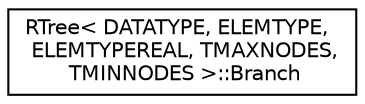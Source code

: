 digraph "Graphical Class Hierarchy"
{
  edge [fontname="Helvetica",fontsize="10",labelfontname="Helvetica",labelfontsize="10"];
  node [fontname="Helvetica",fontsize="10",shape=record];
  rankdir="LR";
  Node0 [label="RTree\< DATATYPE, ELEMTYPE,\l ELEMTYPEREAL, TMAXNODES,\l TMINNODES \>::Branch",height=0.2,width=0.4,color="black", fillcolor="white", style="filled",URL="$structRTree_1_1Branch.html"];
}

